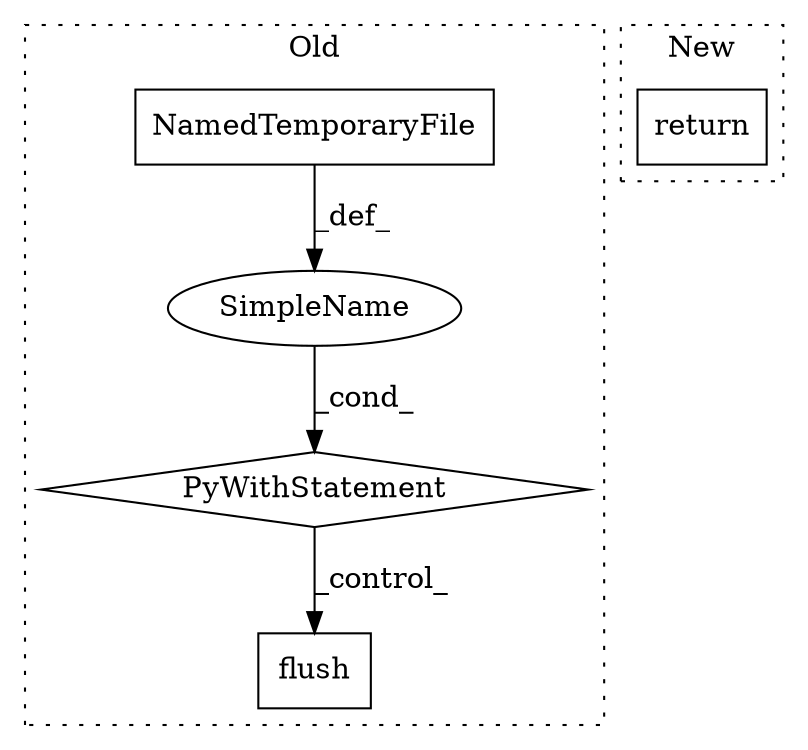 digraph G {
subgraph cluster0 {
1 [label="NamedTemporaryFile" a="32" s="10917" l="20" shape="box"];
3 [label="PyWithStatement" a="104" s="10898,10937" l="10,2" shape="diamond"];
4 [label="SimpleName" a="42" s="" l="" shape="ellipse"];
5 [label="flush" a="32" s="11029" l="7" shape="box"];
label = "Old";
style="dotted";
}
subgraph cluster1 {
2 [label="return" a="41" s="11642" l="7" shape="box"];
label = "New";
style="dotted";
}
1 -> 4 [label="_def_"];
3 -> 5 [label="_control_"];
4 -> 3 [label="_cond_"];
}